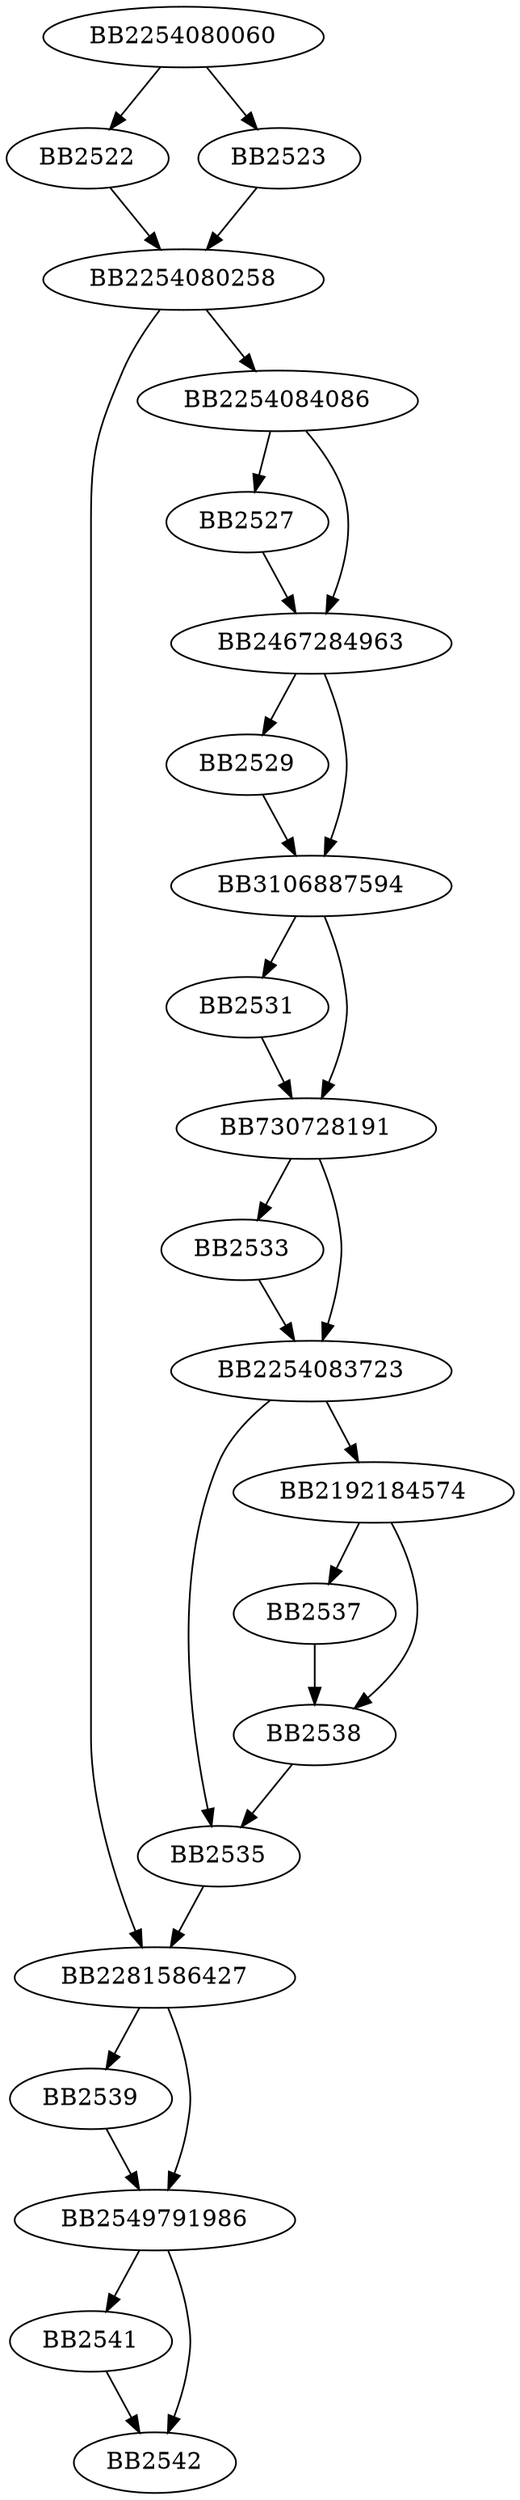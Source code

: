 digraph G{
	BB2254080060->BB2522;
	BB2254080060->BB2523;
	BB2523->BB2254080258;
	BB2522->BB2254080258;
	BB2254080258->BB2281586427;
	BB2254080258->BB2254084086;
	BB2254084086->BB2527;
	BB2254084086->BB2467284963;
	BB2527->BB2467284963;
	BB2467284963->BB2529;
	BB2467284963->BB3106887594;
	BB2529->BB3106887594;
	BB3106887594->BB2531;
	BB3106887594->BB730728191;
	BB2531->BB730728191;
	BB730728191->BB2533;
	BB730728191->BB2254083723;
	BB2533->BB2254083723;
	BB2254083723->BB2535;
	BB2254083723->BB2192184574;
	BB2192184574->BB2537;
	BB2192184574->BB2538;
	BB2537->BB2538;
	BB2538->BB2535;
	BB2535->BB2281586427;
	BB2281586427->BB2539;
	BB2281586427->BB2549791986;
	BB2539->BB2549791986;
	BB2549791986->BB2541;
	BB2549791986->BB2542;
	BB2541->BB2542;
}
